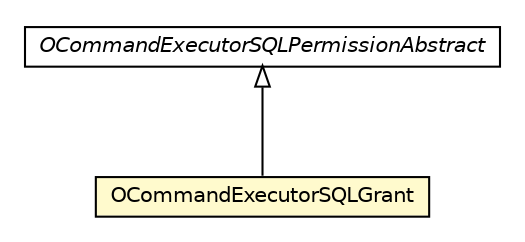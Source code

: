 #!/usr/local/bin/dot
#
# Class diagram 
# Generated by UMLGraph version R5_6-24-gf6e263 (http://www.umlgraph.org/)
#

digraph G {
	edge [fontname="Helvetica",fontsize=10,labelfontname="Helvetica",labelfontsize=10];
	node [fontname="Helvetica",fontsize=10,shape=plaintext];
	nodesep=0.25;
	ranksep=0.5;
	// com.orientechnologies.orient.core.sql.OCommandExecutorSQLPermissionAbstract
	c1053227 [label=<<table title="com.orientechnologies.orient.core.sql.OCommandExecutorSQLPermissionAbstract" border="0" cellborder="1" cellspacing="0" cellpadding="2" port="p" href="./OCommandExecutorSQLPermissionAbstract.html">
		<tr><td><table border="0" cellspacing="0" cellpadding="1">
<tr><td align="center" balign="center"><font face="Helvetica-Oblique"> OCommandExecutorSQLPermissionAbstract </font></td></tr>
		</table></td></tr>
		</table>>, URL="./OCommandExecutorSQLPermissionAbstract.html", fontname="Helvetica", fontcolor="black", fontsize=10.0];
	// com.orientechnologies.orient.core.sql.OCommandExecutorSQLGrant
	c1053277 [label=<<table title="com.orientechnologies.orient.core.sql.OCommandExecutorSQLGrant" border="0" cellborder="1" cellspacing="0" cellpadding="2" port="p" bgcolor="lemonChiffon" href="./OCommandExecutorSQLGrant.html">
		<tr><td><table border="0" cellspacing="0" cellpadding="1">
<tr><td align="center" balign="center"> OCommandExecutorSQLGrant </td></tr>
		</table></td></tr>
		</table>>, URL="./OCommandExecutorSQLGrant.html", fontname="Helvetica", fontcolor="black", fontsize=10.0];
	//com.orientechnologies.orient.core.sql.OCommandExecutorSQLGrant extends com.orientechnologies.orient.core.sql.OCommandExecutorSQLPermissionAbstract
	c1053227:p -> c1053277:p [dir=back,arrowtail=empty];
}

